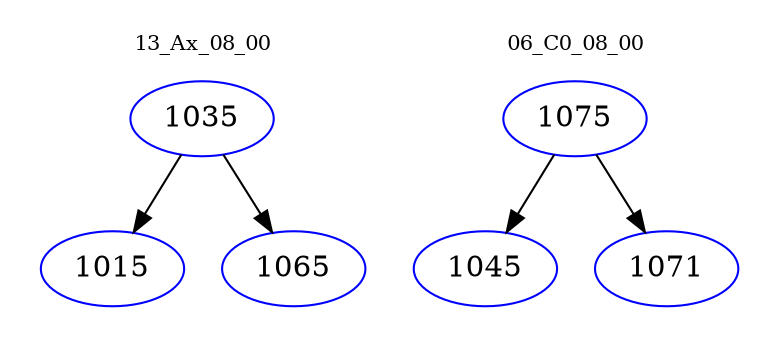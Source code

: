 digraph{
subgraph cluster_0 {
color = white
label = "13_Ax_08_00";
fontsize=10;
T0_1035 [label="1035", color="blue"]
T0_1035 -> T0_1015 [color="black"]
T0_1015 [label="1015", color="blue"]
T0_1035 -> T0_1065 [color="black"]
T0_1065 [label="1065", color="blue"]
}
subgraph cluster_1 {
color = white
label = "06_C0_08_00";
fontsize=10;
T1_1075 [label="1075", color="blue"]
T1_1075 -> T1_1045 [color="black"]
T1_1045 [label="1045", color="blue"]
T1_1075 -> T1_1071 [color="black"]
T1_1071 [label="1071", color="blue"]
}
}

